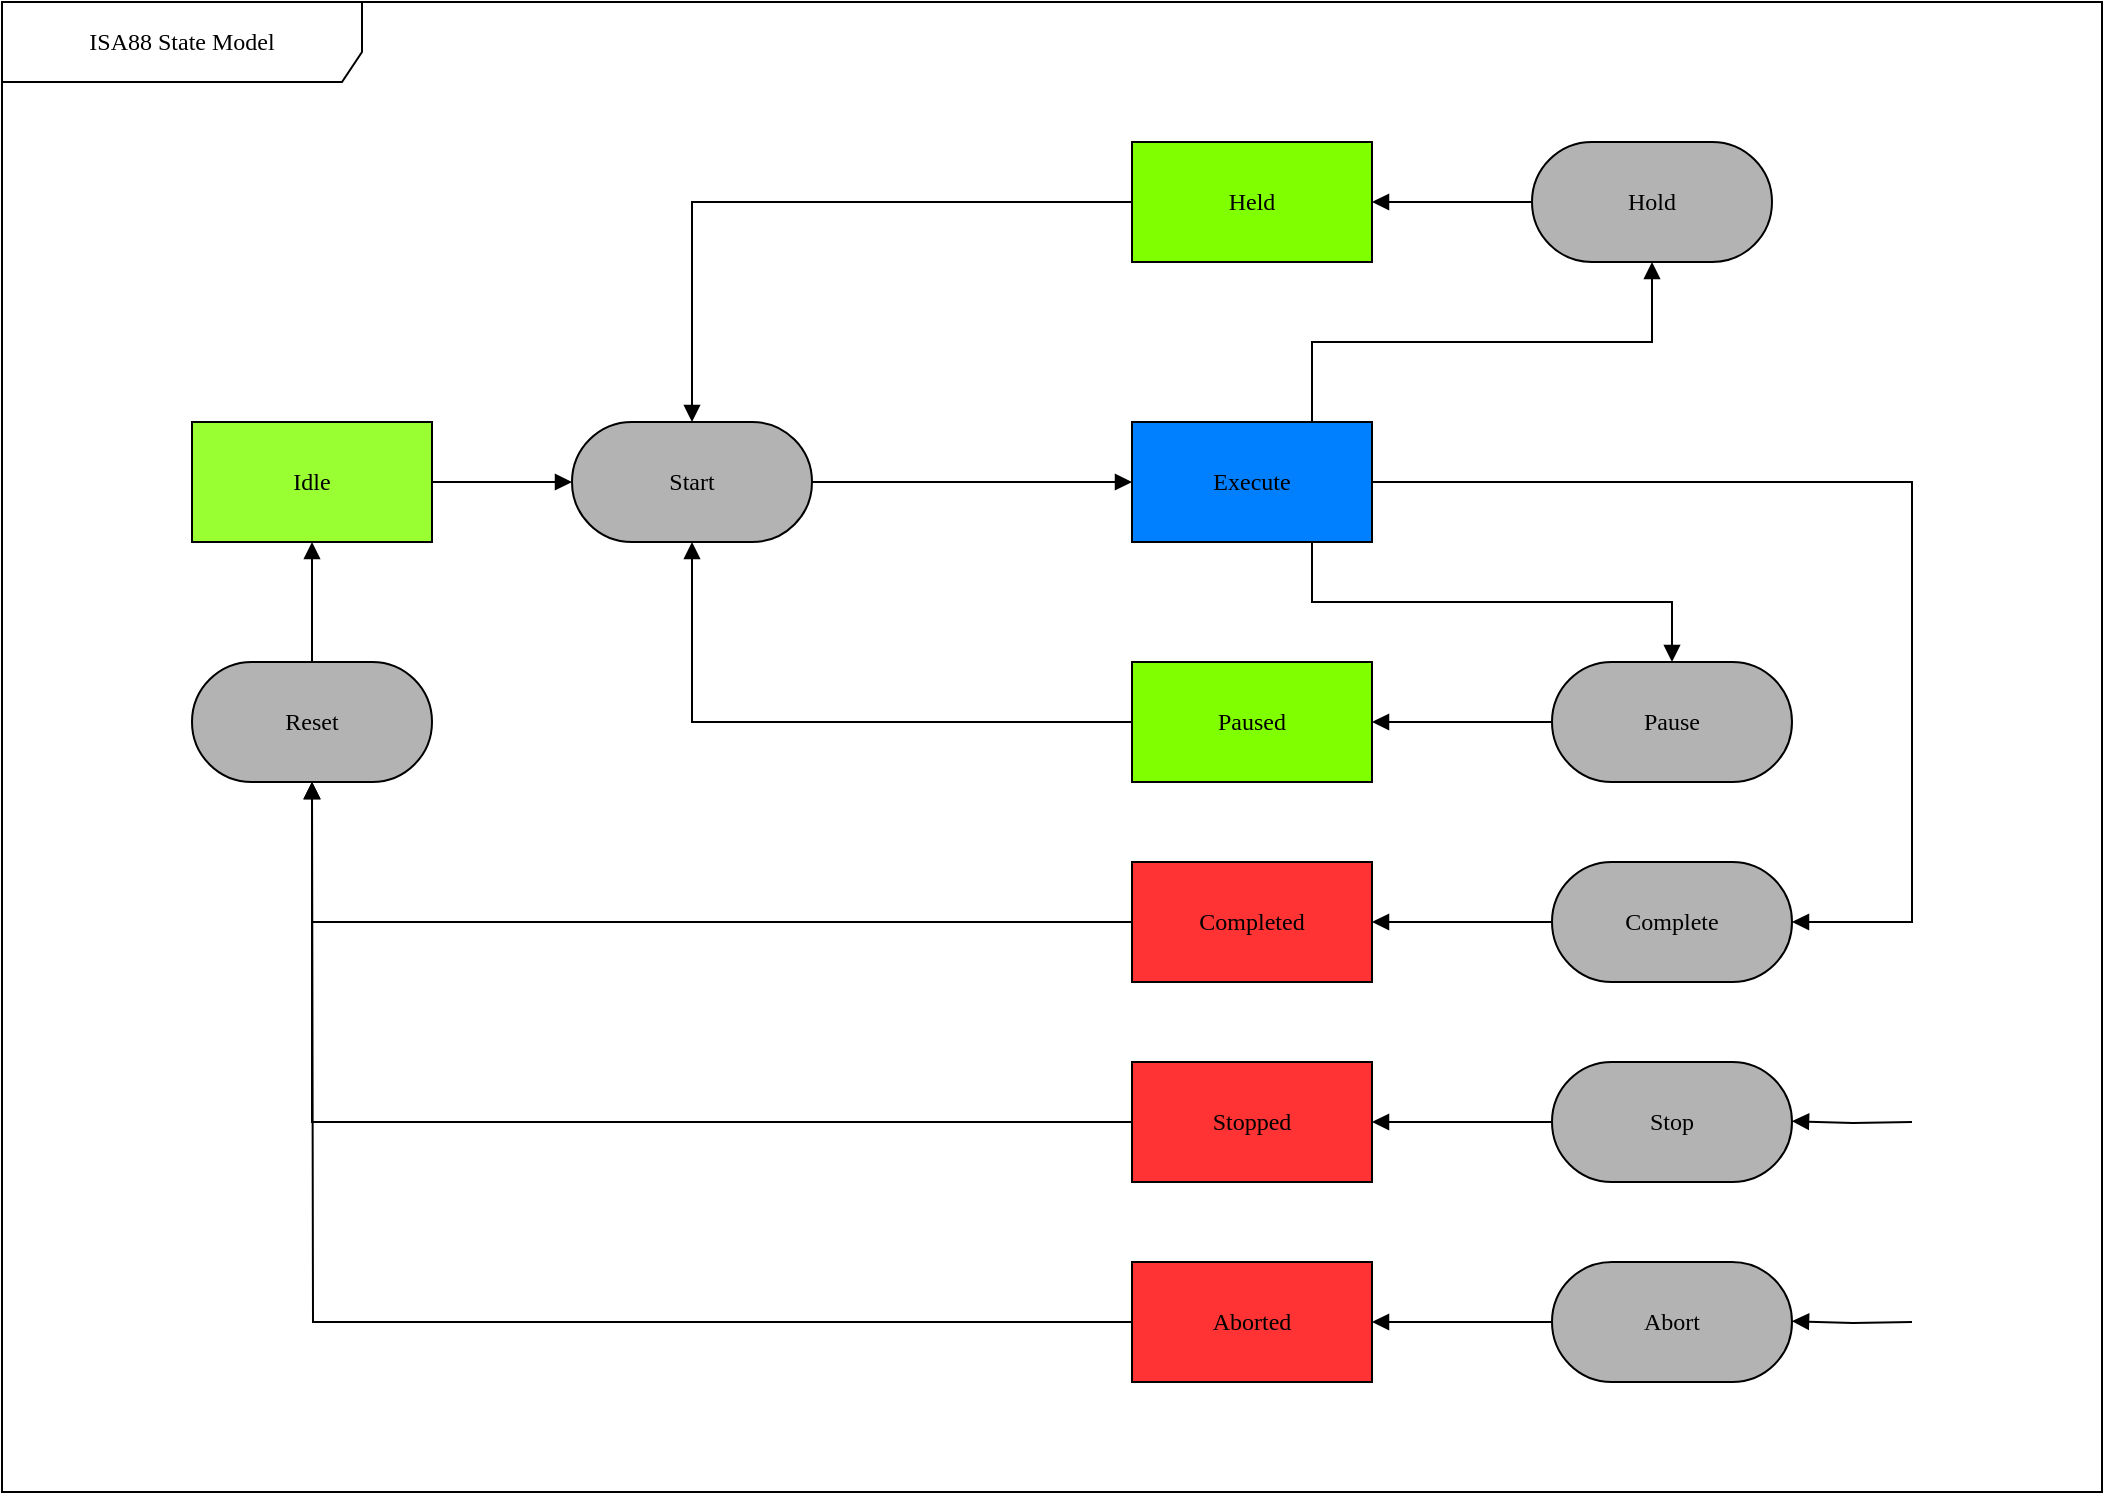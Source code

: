 <mxfile version="23.1.5" type="github">
  <diagram name="Page-1" id="58cdce13-f638-feb5-8d6f-7d28b1aa9fa0">
    <mxGraphModel dx="2188" dy="1174" grid="1" gridSize="10" guides="1" tooltips="1" connect="1" arrows="1" fold="1" page="1" pageScale="1" pageWidth="1169" pageHeight="827" background="none" math="0" shadow="0">
      <root>
        <mxCell id="0" />
        <mxCell id="1" parent="0" />
        <mxCell id="2a3bc250acf0617d-8" value="ISA88 State Model" style="shape=umlFrame;whiteSpace=wrap;html=1;rounded=1;shadow=0;comic=0;labelBackgroundColor=none;strokeWidth=1;fontFamily=Verdana;fontSize=12;align=center;width=180;height=40;" parent="1" vertex="1">
          <mxGeometry x="40" y="50" width="1050" height="745" as="geometry" />
        </mxCell>
        <mxCell id="qw5E-p2FazVa0dcF7oxH-17" style="edgeStyle=orthogonalEdgeStyle;rounded=0;orthogonalLoop=1;jettySize=auto;html=1;entryX=0;entryY=0.5;entryDx=0;entryDy=0;strokeColor=default;align=center;verticalAlign=middle;fontFamily=Helvetica;fontSize=11;fontColor=default;labelBackgroundColor=default;endArrow=block;endFill=1;" edge="1" parent="1" source="382b91b5511bd0f7-5" target="382b91b5511bd0f7-10">
          <mxGeometry relative="1" as="geometry" />
        </mxCell>
        <mxCell id="382b91b5511bd0f7-5" value="Start" style="rounded=1;whiteSpace=wrap;html=1;arcSize=50;fillColor=#B3B3B3;strokeColor=#000000;shadow=0;comic=0;labelBackgroundColor=none;fontFamily=Verdana;fontSize=12;fontColor=#000000;align=center;rotation=0;perimeterSpacing=0;" parent="1" vertex="1">
          <mxGeometry x="325" y="260" width="120" height="60" as="geometry" />
        </mxCell>
        <mxCell id="qw5E-p2FazVa0dcF7oxH-14" style="edgeStyle=orthogonalEdgeStyle;rounded=0;orthogonalLoop=1;jettySize=auto;html=1;entryX=0.5;entryY=0;entryDx=0;entryDy=0;endArrow=block;endFill=1;" edge="1" parent="1" source="382b91b5511bd0f7-7" target="382b91b5511bd0f7-5">
          <mxGeometry relative="1" as="geometry" />
        </mxCell>
        <mxCell id="382b91b5511bd0f7-7" value="Held" style="rounded=0;whiteSpace=wrap;html=1;arcSize=24;fillColor=#80FF00;strokeColor=#000000;shadow=0;comic=0;labelBackgroundColor=none;fontFamily=Verdana;fontSize=12;fontColor=#000000;align=center;rotation=0;" parent="1" vertex="1">
          <mxGeometry x="605" y="120" width="120" height="60" as="geometry" />
        </mxCell>
        <mxCell id="qw5E-p2FazVa0dcF7oxH-25" style="edgeStyle=orthogonalEdgeStyle;rounded=0;orthogonalLoop=1;jettySize=auto;html=1;entryX=0.5;entryY=1;entryDx=0;entryDy=0;strokeColor=default;align=center;verticalAlign=middle;fontFamily=Helvetica;fontSize=11;fontColor=default;labelBackgroundColor=default;endArrow=block;endFill=1;exitX=0.75;exitY=0;exitDx=0;exitDy=0;" edge="1" parent="1" source="382b91b5511bd0f7-10" target="qw5E-p2FazVa0dcF7oxH-18">
          <mxGeometry relative="1" as="geometry" />
        </mxCell>
        <mxCell id="382b91b5511bd0f7-10" value="Execute" style="rounded=0;whiteSpace=wrap;html=1;arcSize=24;fillColor=#007FFF;strokeColor=#000000;shadow=0;comic=0;labelBackgroundColor=none;fontFamily=Verdana;fontSize=12;fontColor=#000000;align=center;" parent="1" vertex="1">
          <mxGeometry x="605" y="260" width="120" height="60" as="geometry" />
        </mxCell>
        <mxCell id="qw5E-p2FazVa0dcF7oxH-21" style="edgeStyle=orthogonalEdgeStyle;rounded=0;orthogonalLoop=1;jettySize=auto;html=1;strokeColor=default;align=center;verticalAlign=middle;fontFamily=Helvetica;fontSize=11;fontColor=default;labelBackgroundColor=default;endArrow=block;endFill=1;" edge="1" parent="1" source="qw5E-p2FazVa0dcF7oxH-10" target="382b91b5511bd0f7-5">
          <mxGeometry relative="1" as="geometry" />
        </mxCell>
        <mxCell id="qw5E-p2FazVa0dcF7oxH-10" value="Paused" style="rounded=0;whiteSpace=wrap;html=1;arcSize=24;fillColor=#80FF00;strokeColor=#000000;shadow=0;comic=0;labelBackgroundColor=none;fontFamily=Verdana;fontSize=12;fontColor=#000000;align=center;" vertex="1" parent="1">
          <mxGeometry x="605" y="380" width="120" height="60" as="geometry" />
        </mxCell>
        <mxCell id="qw5E-p2FazVa0dcF7oxH-51" value="" style="edgeStyle=orthogonalEdgeStyle;rounded=0;orthogonalLoop=1;jettySize=auto;html=1;strokeColor=default;align=center;verticalAlign=middle;fontFamily=Helvetica;fontSize=11;fontColor=default;labelBackgroundColor=default;endArrow=block;endFill=1;" edge="1" parent="1" source="qw5E-p2FazVa0dcF7oxH-18" target="382b91b5511bd0f7-7">
          <mxGeometry relative="1" as="geometry" />
        </mxCell>
        <mxCell id="qw5E-p2FazVa0dcF7oxH-18" value="Hold" style="rounded=1;whiteSpace=wrap;html=1;arcSize=50;fillColor=#B3B3B3;strokeColor=#000000;shadow=0;comic=0;labelBackgroundColor=none;fontFamily=Verdana;fontSize=12;fontColor=#000000;align=center;rotation=0;perimeterSpacing=0;" vertex="1" parent="1">
          <mxGeometry x="805" y="120" width="120" height="60" as="geometry" />
        </mxCell>
        <mxCell id="qw5E-p2FazVa0dcF7oxH-49" value="" style="edgeStyle=orthogonalEdgeStyle;rounded=0;orthogonalLoop=1;jettySize=auto;html=1;strokeColor=default;align=center;verticalAlign=middle;fontFamily=Helvetica;fontSize=11;fontColor=default;labelBackgroundColor=default;endArrow=block;endFill=1;" edge="1" parent="1" source="qw5E-p2FazVa0dcF7oxH-19" target="qw5E-p2FazVa0dcF7oxH-10">
          <mxGeometry relative="1" as="geometry" />
        </mxCell>
        <mxCell id="qw5E-p2FazVa0dcF7oxH-19" value="Pause" style="rounded=1;whiteSpace=wrap;html=1;arcSize=50;fillColor=#B3B3B3;strokeColor=#000000;shadow=0;comic=0;labelBackgroundColor=none;fontFamily=Verdana;fontSize=12;fontColor=#000000;align=center;rotation=0;perimeterSpacing=0;" vertex="1" parent="1">
          <mxGeometry x="815" y="380" width="120" height="60" as="geometry" />
        </mxCell>
        <mxCell id="qw5E-p2FazVa0dcF7oxH-23" style="edgeStyle=orthogonalEdgeStyle;rounded=0;orthogonalLoop=1;jettySize=auto;html=1;entryX=1;entryY=0.5;entryDx=0;entryDy=0;strokeColor=default;align=center;verticalAlign=middle;fontFamily=Helvetica;fontSize=11;fontColor=default;labelBackgroundColor=default;endArrow=block;endFill=1;" edge="1" parent="1" source="382b91b5511bd0f7-10" target="qw5E-p2FazVa0dcF7oxH-38">
          <mxGeometry relative="1" as="geometry">
            <mxPoint x="815" y="290.0" as="targetPoint" />
            <Array as="points">
              <mxPoint x="995" y="290" />
              <mxPoint x="995" y="510" />
            </Array>
          </mxGeometry>
        </mxCell>
        <mxCell id="qw5E-p2FazVa0dcF7oxH-26" style="edgeStyle=orthogonalEdgeStyle;rounded=0;orthogonalLoop=1;jettySize=auto;html=1;entryX=0.5;entryY=0;entryDx=0;entryDy=0;strokeColor=default;align=center;verticalAlign=middle;fontFamily=Helvetica;fontSize=11;fontColor=default;labelBackgroundColor=default;endArrow=block;endFill=1;exitX=0.75;exitY=1;exitDx=0;exitDy=0;" edge="1" parent="1" source="382b91b5511bd0f7-10" target="qw5E-p2FazVa0dcF7oxH-19">
          <mxGeometry relative="1" as="geometry" />
        </mxCell>
        <mxCell id="qw5E-p2FazVa0dcF7oxH-29" value="" style="edgeStyle=orthogonalEdgeStyle;rounded=0;orthogonalLoop=1;jettySize=auto;html=1;strokeColor=default;align=center;verticalAlign=middle;fontFamily=Helvetica;fontSize=11;fontColor=default;labelBackgroundColor=default;endArrow=block;endFill=1;" edge="1" parent="1" source="qw5E-p2FazVa0dcF7oxH-27" target="382b91b5511bd0f7-5">
          <mxGeometry relative="1" as="geometry" />
        </mxCell>
        <mxCell id="qw5E-p2FazVa0dcF7oxH-27" value="Idle" style="rounded=0;whiteSpace=wrap;html=1;arcSize=24;fillColor=#99FF33;strokeColor=#000000;shadow=0;comic=0;labelBackgroundColor=none;fontFamily=Verdana;fontSize=12;fontColor=#000000;align=center;" vertex="1" parent="1">
          <mxGeometry x="135" y="260" width="120" height="60" as="geometry" />
        </mxCell>
        <mxCell id="qw5E-p2FazVa0dcF7oxH-31" value="" style="edgeStyle=orthogonalEdgeStyle;rounded=0;orthogonalLoop=1;jettySize=auto;html=1;strokeColor=default;align=center;verticalAlign=middle;fontFamily=Helvetica;fontSize=11;fontColor=default;labelBackgroundColor=default;endArrow=block;endFill=1;" edge="1" parent="1" source="qw5E-p2FazVa0dcF7oxH-30" target="qw5E-p2FazVa0dcF7oxH-27">
          <mxGeometry relative="1" as="geometry" />
        </mxCell>
        <mxCell id="qw5E-p2FazVa0dcF7oxH-30" value="Reset" style="rounded=1;whiteSpace=wrap;html=1;arcSize=50;fillColor=#B3B3B3;strokeColor=#000000;shadow=0;comic=0;labelBackgroundColor=none;fontFamily=Verdana;fontSize=12;fontColor=#000000;align=center;rotation=0;perimeterSpacing=0;" vertex="1" parent="1">
          <mxGeometry x="135" y="380" width="120" height="60" as="geometry" />
        </mxCell>
        <mxCell id="qw5E-p2FazVa0dcF7oxH-45" style="edgeStyle=orthogonalEdgeStyle;rounded=0;orthogonalLoop=1;jettySize=auto;html=1;entryX=0.5;entryY=1;entryDx=0;entryDy=0;strokeColor=default;align=center;verticalAlign=middle;fontFamily=Helvetica;fontSize=11;fontColor=default;labelBackgroundColor=default;endArrow=block;endFill=1;" edge="1" parent="1" source="qw5E-p2FazVa0dcF7oxH-32" target="qw5E-p2FazVa0dcF7oxH-30">
          <mxGeometry relative="1" as="geometry" />
        </mxCell>
        <mxCell id="qw5E-p2FazVa0dcF7oxH-32" value="Stopped" style="rounded=0;whiteSpace=wrap;html=1;arcSize=24;fillColor=#FF3333;strokeColor=#000000;shadow=0;comic=0;labelBackgroundColor=none;fontFamily=Verdana;fontSize=12;fontColor=#000000;align=center;" vertex="1" parent="1">
          <mxGeometry x="605" y="580" width="120" height="60" as="geometry" />
        </mxCell>
        <mxCell id="qw5E-p2FazVa0dcF7oxH-46" style="edgeStyle=orthogonalEdgeStyle;rounded=0;orthogonalLoop=1;jettySize=auto;html=1;strokeColor=default;align=center;verticalAlign=middle;fontFamily=Helvetica;fontSize=11;fontColor=default;labelBackgroundColor=default;endArrow=block;endFill=1;" edge="1" parent="1" source="qw5E-p2FazVa0dcF7oxH-33">
          <mxGeometry relative="1" as="geometry">
            <mxPoint x="195" y="440.0" as="targetPoint" />
          </mxGeometry>
        </mxCell>
        <mxCell id="qw5E-p2FazVa0dcF7oxH-33" value="Aborted" style="rounded=0;whiteSpace=wrap;html=1;arcSize=24;fillColor=#FF3333;strokeColor=#000000;shadow=0;comic=0;labelBackgroundColor=none;fontFamily=Verdana;fontSize=12;fontColor=#000000;align=center;" vertex="1" parent="1">
          <mxGeometry x="605" y="680" width="120" height="60" as="geometry" />
        </mxCell>
        <mxCell id="qw5E-p2FazVa0dcF7oxH-44" style="edgeStyle=orthogonalEdgeStyle;rounded=0;orthogonalLoop=1;jettySize=auto;html=1;entryX=0.5;entryY=1;entryDx=0;entryDy=0;strokeColor=default;align=center;verticalAlign=middle;fontFamily=Helvetica;fontSize=11;fontColor=default;labelBackgroundColor=default;endArrow=block;endFill=1;" edge="1" parent="1" source="qw5E-p2FazVa0dcF7oxH-34" target="qw5E-p2FazVa0dcF7oxH-30">
          <mxGeometry relative="1" as="geometry" />
        </mxCell>
        <mxCell id="qw5E-p2FazVa0dcF7oxH-34" value="Completed" style="rounded=0;whiteSpace=wrap;html=1;arcSize=24;fillColor=#FF3333;strokeColor=#000000;shadow=0;comic=0;labelBackgroundColor=none;fontFamily=Verdana;fontSize=12;fontColor=#000000;align=center;" vertex="1" parent="1">
          <mxGeometry x="605" y="480" width="120" height="60" as="geometry" />
        </mxCell>
        <mxCell id="qw5E-p2FazVa0dcF7oxH-39" value="" style="edgeStyle=orthogonalEdgeStyle;rounded=0;orthogonalLoop=1;jettySize=auto;html=1;strokeColor=default;align=center;verticalAlign=middle;fontFamily=Helvetica;fontSize=11;fontColor=default;labelBackgroundColor=default;endArrow=block;endFill=1;" edge="1" parent="1" source="qw5E-p2FazVa0dcF7oxH-38" target="qw5E-p2FazVa0dcF7oxH-34">
          <mxGeometry relative="1" as="geometry" />
        </mxCell>
        <mxCell id="qw5E-p2FazVa0dcF7oxH-38" value="Complete" style="rounded=1;whiteSpace=wrap;html=1;arcSize=50;fillColor=#B3B3B3;strokeColor=#000000;shadow=0;comic=0;labelBackgroundColor=none;fontFamily=Verdana;fontSize=12;fontColor=#000000;align=center;rotation=0;perimeterSpacing=0;" vertex="1" parent="1">
          <mxGeometry x="815" y="480" width="120" height="60" as="geometry" />
        </mxCell>
        <mxCell id="qw5E-p2FazVa0dcF7oxH-41" value="" style="edgeStyle=orthogonalEdgeStyle;rounded=0;orthogonalLoop=1;jettySize=auto;html=1;strokeColor=default;align=center;verticalAlign=middle;fontFamily=Helvetica;fontSize=11;fontColor=default;labelBackgroundColor=default;endArrow=block;endFill=1;" edge="1" parent="1" source="qw5E-p2FazVa0dcF7oxH-40" target="qw5E-p2FazVa0dcF7oxH-32">
          <mxGeometry relative="1" as="geometry" />
        </mxCell>
        <mxCell id="qw5E-p2FazVa0dcF7oxH-40" value="Stop" style="rounded=1;whiteSpace=wrap;html=1;arcSize=50;fillColor=#B3B3B3;strokeColor=#000000;shadow=0;comic=0;labelBackgroundColor=none;fontFamily=Verdana;fontSize=12;fontColor=#000000;align=center;rotation=0;perimeterSpacing=0;" vertex="1" parent="1">
          <mxGeometry x="815" y="580" width="120" height="60" as="geometry" />
        </mxCell>
        <mxCell id="qw5E-p2FazVa0dcF7oxH-43" value="" style="edgeStyle=orthogonalEdgeStyle;rounded=0;orthogonalLoop=1;jettySize=auto;html=1;strokeColor=default;align=center;verticalAlign=middle;fontFamily=Helvetica;fontSize=11;fontColor=default;labelBackgroundColor=default;endArrow=block;endFill=1;" edge="1" parent="1" source="qw5E-p2FazVa0dcF7oxH-42" target="qw5E-p2FazVa0dcF7oxH-33">
          <mxGeometry relative="1" as="geometry" />
        </mxCell>
        <mxCell id="qw5E-p2FazVa0dcF7oxH-42" value="Abort" style="rounded=1;whiteSpace=wrap;html=1;arcSize=50;fillColor=#B3B3B3;strokeColor=#000000;shadow=0;comic=0;labelBackgroundColor=none;fontFamily=Verdana;fontSize=12;fontColor=#000000;align=center;rotation=0;perimeterSpacing=0;" vertex="1" parent="1">
          <mxGeometry x="815" y="680" width="120" height="60" as="geometry" />
        </mxCell>
        <mxCell id="qw5E-p2FazVa0dcF7oxH-47" value="" style="edgeStyle=orthogonalEdgeStyle;rounded=0;orthogonalLoop=1;jettySize=auto;html=1;strokeColor=default;align=center;verticalAlign=middle;fontFamily=Helvetica;fontSize=11;fontColor=default;labelBackgroundColor=default;endArrow=block;endFill=1;" edge="1" parent="1">
          <mxGeometry relative="1" as="geometry">
            <mxPoint x="995" y="610" as="sourcePoint" />
            <mxPoint x="935" y="609.57" as="targetPoint" />
          </mxGeometry>
        </mxCell>
        <mxCell id="qw5E-p2FazVa0dcF7oxH-48" value="" style="edgeStyle=orthogonalEdgeStyle;rounded=0;orthogonalLoop=1;jettySize=auto;html=1;strokeColor=default;align=center;verticalAlign=middle;fontFamily=Helvetica;fontSize=11;fontColor=default;labelBackgroundColor=default;endArrow=block;endFill=1;" edge="1" parent="1">
          <mxGeometry relative="1" as="geometry">
            <mxPoint x="995" y="710" as="sourcePoint" />
            <mxPoint x="935" y="709.57" as="targetPoint" />
          </mxGeometry>
        </mxCell>
      </root>
    </mxGraphModel>
  </diagram>
</mxfile>
